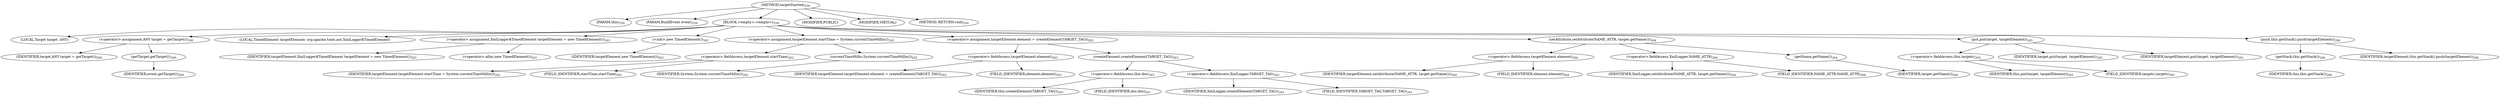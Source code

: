 digraph "targetStarted" {  
"469" [label = <(METHOD,targetStarted)<SUB>259</SUB>> ]
"25" [label = <(PARAM,this)<SUB>259</SUB>> ]
"470" [label = <(PARAM,BuildEvent event)<SUB>259</SUB>> ]
"471" [label = <(BLOCK,&lt;empty&gt;,&lt;empty&gt;)<SUB>259</SUB>> ]
"472" [label = <(LOCAL,Target target: ANY)> ]
"473" [label = <(&lt;operator&gt;.assignment,ANY target = getTarget())<SUB>260</SUB>> ]
"474" [label = <(IDENTIFIER,target,ANY target = getTarget())<SUB>260</SUB>> ]
"475" [label = <(getTarget,getTarget())<SUB>260</SUB>> ]
"476" [label = <(IDENTIFIER,event,getTarget())<SUB>260</SUB>> ]
"23" [label = <(LOCAL,TimedElement targetElement: org.apache.tools.ant.XmlLogger$TimedElement)> ]
"477" [label = <(&lt;operator&gt;.assignment,XmlLogger$TimedElement targetElement = new TimedElement())<SUB>261</SUB>> ]
"478" [label = <(IDENTIFIER,targetElement,XmlLogger$TimedElement targetElement = new TimedElement())<SUB>261</SUB>> ]
"479" [label = <(&lt;operator&gt;.alloc,new TimedElement())<SUB>261</SUB>> ]
"480" [label = <(&lt;init&gt;,new TimedElement())<SUB>261</SUB>> ]
"22" [label = <(IDENTIFIER,targetElement,new TimedElement())<SUB>261</SUB>> ]
"481" [label = <(&lt;operator&gt;.assignment,targetElement.startTime = System.currentTimeMillis())<SUB>262</SUB>> ]
"482" [label = <(&lt;operator&gt;.fieldAccess,targetElement.startTime)<SUB>262</SUB>> ]
"483" [label = <(IDENTIFIER,targetElement,targetElement.startTime = System.currentTimeMillis())<SUB>262</SUB>> ]
"484" [label = <(FIELD_IDENTIFIER,startTime,startTime)<SUB>262</SUB>> ]
"485" [label = <(currentTimeMillis,System.currentTimeMillis())<SUB>262</SUB>> ]
"486" [label = <(IDENTIFIER,System,System.currentTimeMillis())<SUB>262</SUB>> ]
"487" [label = <(&lt;operator&gt;.assignment,targetElement.element = createElement(TARGET_TAG))<SUB>263</SUB>> ]
"488" [label = <(&lt;operator&gt;.fieldAccess,targetElement.element)<SUB>263</SUB>> ]
"489" [label = <(IDENTIFIER,targetElement,targetElement.element = createElement(TARGET_TAG))<SUB>263</SUB>> ]
"490" [label = <(FIELD_IDENTIFIER,element,element)<SUB>263</SUB>> ]
"491" [label = <(createElement,createElement(TARGET_TAG))<SUB>263</SUB>> ]
"492" [label = <(&lt;operator&gt;.fieldAccess,this.doc)<SUB>263</SUB>> ]
"493" [label = <(IDENTIFIER,this,createElement(TARGET_TAG))<SUB>263</SUB>> ]
"494" [label = <(FIELD_IDENTIFIER,doc,doc)<SUB>263</SUB>> ]
"495" [label = <(&lt;operator&gt;.fieldAccess,XmlLogger.TARGET_TAG)<SUB>263</SUB>> ]
"496" [label = <(IDENTIFIER,XmlLogger,createElement(TARGET_TAG))<SUB>263</SUB>> ]
"497" [label = <(FIELD_IDENTIFIER,TARGET_TAG,TARGET_TAG)<SUB>263</SUB>> ]
"498" [label = <(setAttribute,setAttribute(NAME_ATTR, target.getName()))<SUB>264</SUB>> ]
"499" [label = <(&lt;operator&gt;.fieldAccess,targetElement.element)<SUB>264</SUB>> ]
"500" [label = <(IDENTIFIER,targetElement,setAttribute(NAME_ATTR, target.getName()))<SUB>264</SUB>> ]
"501" [label = <(FIELD_IDENTIFIER,element,element)<SUB>264</SUB>> ]
"502" [label = <(&lt;operator&gt;.fieldAccess,XmlLogger.NAME_ATTR)<SUB>264</SUB>> ]
"503" [label = <(IDENTIFIER,XmlLogger,setAttribute(NAME_ATTR, target.getName()))<SUB>264</SUB>> ]
"504" [label = <(FIELD_IDENTIFIER,NAME_ATTR,NAME_ATTR)<SUB>264</SUB>> ]
"505" [label = <(getName,getName())<SUB>264</SUB>> ]
"506" [label = <(IDENTIFIER,target,getName())<SUB>264</SUB>> ]
"507" [label = <(put,put(target, targetElement))<SUB>265</SUB>> ]
"508" [label = <(&lt;operator&gt;.fieldAccess,this.targets)<SUB>265</SUB>> ]
"509" [label = <(IDENTIFIER,this,put(target, targetElement))<SUB>265</SUB>> ]
"510" [label = <(FIELD_IDENTIFIER,targets,targets)<SUB>265</SUB>> ]
"511" [label = <(IDENTIFIER,target,put(target, targetElement))<SUB>265</SUB>> ]
"512" [label = <(IDENTIFIER,targetElement,put(target, targetElement))<SUB>265</SUB>> ]
"513" [label = <(push,this.getStack().push(targetElement))<SUB>266</SUB>> ]
"514" [label = <(getStack,this.getStack())<SUB>266</SUB>> ]
"24" [label = <(IDENTIFIER,this,this.getStack())<SUB>266</SUB>> ]
"515" [label = <(IDENTIFIER,targetElement,this.getStack().push(targetElement))<SUB>266</SUB>> ]
"516" [label = <(MODIFIER,PUBLIC)> ]
"517" [label = <(MODIFIER,VIRTUAL)> ]
"518" [label = <(METHOD_RETURN,void)<SUB>259</SUB>> ]
  "469" -> "25" 
  "469" -> "470" 
  "469" -> "471" 
  "469" -> "516" 
  "469" -> "517" 
  "469" -> "518" 
  "471" -> "472" 
  "471" -> "473" 
  "471" -> "23" 
  "471" -> "477" 
  "471" -> "480" 
  "471" -> "481" 
  "471" -> "487" 
  "471" -> "498" 
  "471" -> "507" 
  "471" -> "513" 
  "473" -> "474" 
  "473" -> "475" 
  "475" -> "476" 
  "477" -> "478" 
  "477" -> "479" 
  "480" -> "22" 
  "481" -> "482" 
  "481" -> "485" 
  "482" -> "483" 
  "482" -> "484" 
  "485" -> "486" 
  "487" -> "488" 
  "487" -> "491" 
  "488" -> "489" 
  "488" -> "490" 
  "491" -> "492" 
  "491" -> "495" 
  "492" -> "493" 
  "492" -> "494" 
  "495" -> "496" 
  "495" -> "497" 
  "498" -> "499" 
  "498" -> "502" 
  "498" -> "505" 
  "499" -> "500" 
  "499" -> "501" 
  "502" -> "503" 
  "502" -> "504" 
  "505" -> "506" 
  "507" -> "508" 
  "507" -> "511" 
  "507" -> "512" 
  "508" -> "509" 
  "508" -> "510" 
  "513" -> "514" 
  "513" -> "515" 
  "514" -> "24" 
}
